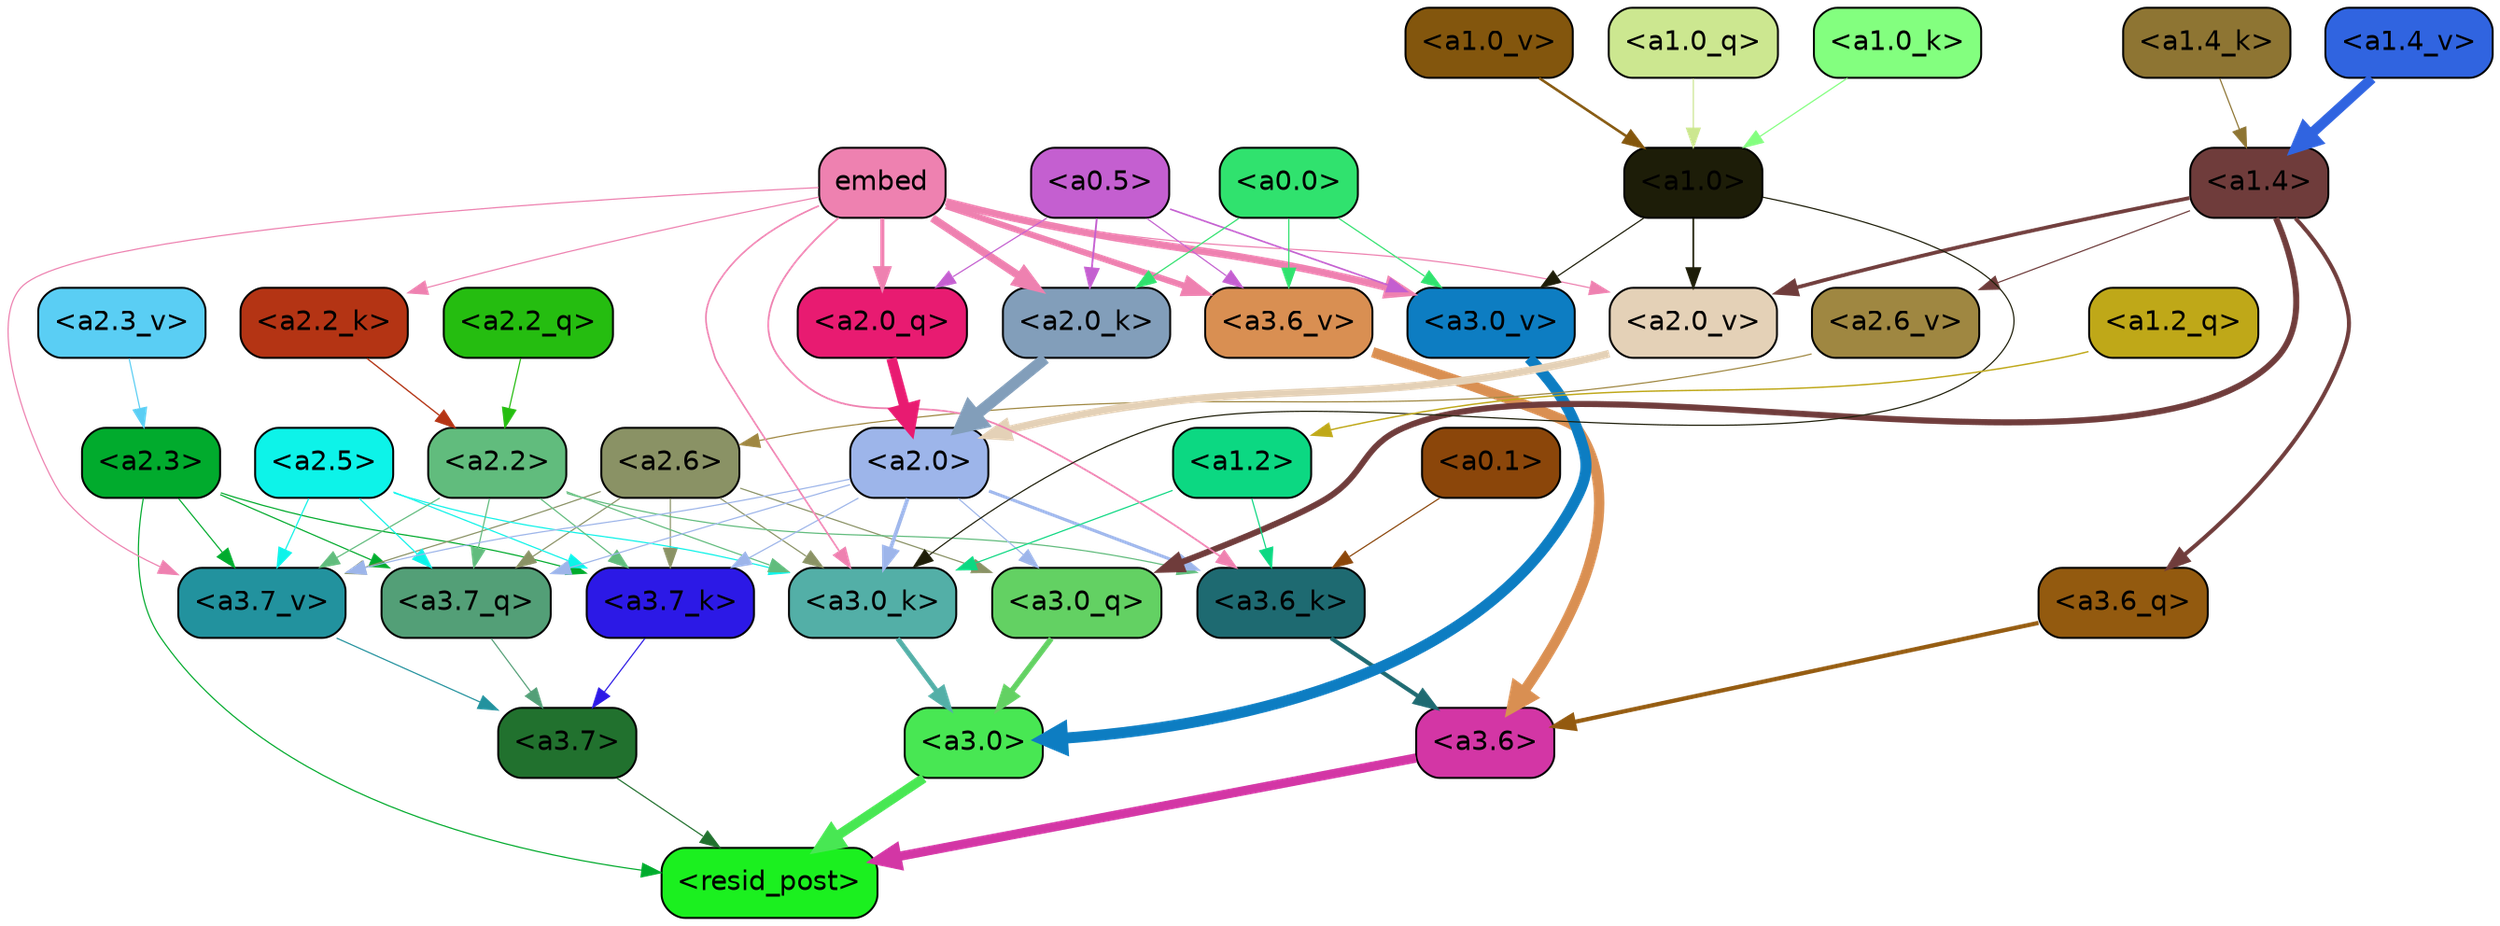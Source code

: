 strict digraph "" {
	graph [bgcolor=transparent,
		layout=dot,
		overlap=false,
		splines=true
	];
	"<a3.7>"	[color=black,
		fillcolor="#21712e",
		fontname=Helvetica,
		shape=box,
		style="filled, rounded"];
	"<resid_post>"	[color=black,
		fillcolor="#1bf01f",
		fontname=Helvetica,
		shape=box,
		style="filled, rounded"];
	"<a3.7>" -> "<resid_post>"	[color="#21712e",
		penwidth=0.6];
	"<a3.6>"	[color=black,
		fillcolor="#d336a5",
		fontname=Helvetica,
		shape=box,
		style="filled, rounded"];
	"<a3.6>" -> "<resid_post>"	[color="#d336a5",
		penwidth=4.751592040061951];
	"<a3.0>"	[color=black,
		fillcolor="#48e753",
		fontname=Helvetica,
		shape=box,
		style="filled, rounded"];
	"<a3.0>" -> "<resid_post>"	[color="#48e753",
		penwidth=4.904066681861877];
	"<a2.3>"	[color=black,
		fillcolor="#01ab2d",
		fontname=Helvetica,
		shape=box,
		style="filled, rounded"];
	"<a2.3>" -> "<resid_post>"	[color="#01ab2d",
		penwidth=0.6];
	"<a3.7_q>"	[color=black,
		fillcolor="#539f77",
		fontname=Helvetica,
		shape=box,
		style="filled, rounded"];
	"<a2.3>" -> "<a3.7_q>"	[color="#01ab2d",
		penwidth=0.6];
	"<a3.7_k>"	[color=black,
		fillcolor="#2c19e6",
		fontname=Helvetica,
		shape=box,
		style="filled, rounded"];
	"<a2.3>" -> "<a3.7_k>"	[color="#01ab2d",
		penwidth=0.6069068089127541];
	"<a3.7_v>"	[color=black,
		fillcolor="#22929e",
		fontname=Helvetica,
		shape=box,
		style="filled, rounded"];
	"<a2.3>" -> "<a3.7_v>"	[color="#01ab2d",
		penwidth=0.6];
	"<a3.7_q>" -> "<a3.7>"	[color="#539f77",
		penwidth=0.6];
	"<a3.6_q>"	[color=black,
		fillcolor="#935a0f",
		fontname=Helvetica,
		shape=box,
		style="filled, rounded"];
	"<a3.6_q>" -> "<a3.6>"	[color="#935a0f",
		penwidth=2.160832464694977];
	"<a3.0_q>"	[color=black,
		fillcolor="#63d163",
		fontname=Helvetica,
		shape=box,
		style="filled, rounded"];
	"<a3.0_q>" -> "<a3.0>"	[color="#63d163",
		penwidth=2.870753765106201];
	"<a3.7_k>" -> "<a3.7>"	[color="#2c19e6",
		penwidth=0.6];
	"<a3.6_k>"	[color=black,
		fillcolor="#1e6a71",
		fontname=Helvetica,
		shape=box,
		style="filled, rounded"];
	"<a3.6_k>" -> "<a3.6>"	[color="#1e6a71",
		penwidth=2.13908451795578];
	"<a3.0_k>"	[color=black,
		fillcolor="#53afa7",
		fontname=Helvetica,
		shape=box,
		style="filled, rounded"];
	"<a3.0_k>" -> "<a3.0>"	[color="#53afa7",
		penwidth=2.520303964614868];
	"<a3.7_v>" -> "<a3.7>"	[color="#22929e",
		penwidth=0.6];
	"<a3.6_v>"	[color=black,
		fillcolor="#d98f52",
		fontname=Helvetica,
		shape=box,
		style="filled, rounded"];
	"<a3.6_v>" -> "<a3.6>"	[color="#d98f52",
		penwidth=5.297133803367615];
	"<a3.0_v>"	[color=black,
		fillcolor="#0d7dc2",
		fontname=Helvetica,
		shape=box,
		style="filled, rounded"];
	"<a3.0_v>" -> "<a3.0>"	[color="#0d7dc2",
		penwidth=5.680712580680847];
	"<a2.6>"	[color=black,
		fillcolor="#8a9265",
		fontname=Helvetica,
		shape=box,
		style="filled, rounded"];
	"<a2.6>" -> "<a3.7_q>"	[color="#8a9265",
		penwidth=0.6];
	"<a2.6>" -> "<a3.0_q>"	[color="#8a9265",
		penwidth=0.6];
	"<a2.6>" -> "<a3.7_k>"	[color="#8a9265",
		penwidth=0.6];
	"<a2.6>" -> "<a3.0_k>"	[color="#8a9265",
		penwidth=0.6];
	"<a2.6>" -> "<a3.7_v>"	[color="#8a9265",
		penwidth=0.6];
	"<a2.5>"	[color=black,
		fillcolor="#0df3e9",
		fontname=Helvetica,
		shape=box,
		style="filled, rounded"];
	"<a2.5>" -> "<a3.7_q>"	[color="#0df3e9",
		penwidth=0.6];
	"<a2.5>" -> "<a3.7_k>"	[color="#0df3e9",
		penwidth=0.6];
	"<a2.5>" -> "<a3.0_k>"	[color="#0df3e9",
		penwidth=0.6];
	"<a2.5>" -> "<a3.7_v>"	[color="#0df3e9",
		penwidth=0.6];
	"<a2.2>"	[color=black,
		fillcolor="#61bc7d",
		fontname=Helvetica,
		shape=box,
		style="filled, rounded"];
	"<a2.2>" -> "<a3.7_q>"	[color="#61bc7d",
		penwidth=0.6];
	"<a2.2>" -> "<a3.7_k>"	[color="#61bc7d",
		penwidth=0.6];
	"<a2.2>" -> "<a3.6_k>"	[color="#61bc7d",
		penwidth=0.6];
	"<a2.2>" -> "<a3.0_k>"	[color="#61bc7d",
		penwidth=0.6];
	"<a2.2>" -> "<a3.7_v>"	[color="#61bc7d",
		penwidth=0.6];
	"<a2.0>"	[color=black,
		fillcolor="#9db5ea",
		fontname=Helvetica,
		shape=box,
		style="filled, rounded"];
	"<a2.0>" -> "<a3.7_q>"	[color="#9db5ea",
		penwidth=0.6];
	"<a2.0>" -> "<a3.0_q>"	[color="#9db5ea",
		penwidth=0.6];
	"<a2.0>" -> "<a3.7_k>"	[color="#9db5ea",
		penwidth=0.6];
	"<a2.0>" -> "<a3.6_k>"	[color="#9db5ea",
		penwidth=1.564806342124939];
	"<a2.0>" -> "<a3.0_k>"	[color="#9db5ea",
		penwidth=1.9353990852832794];
	"<a2.0>" -> "<a3.7_v>"	[color="#9db5ea",
		penwidth=0.6];
	"<a1.4>"	[color=black,
		fillcolor="#6f3c3b",
		fontname=Helvetica,
		shape=box,
		style="filled, rounded"];
	"<a1.4>" -> "<a3.6_q>"	[color="#6f3c3b",
		penwidth=2.0727532356977463];
	"<a1.4>" -> "<a3.0_q>"	[color="#6f3c3b",
		penwidth=3.1279823780059814];
	"<a2.6_v>"	[color=black,
		fillcolor="#9f8741",
		fontname=Helvetica,
		shape=box,
		style="filled, rounded"];
	"<a1.4>" -> "<a2.6_v>"	[color="#6f3c3b",
		penwidth=0.6];
	"<a2.0_v>"	[color=black,
		fillcolor="#e4d1b7",
		fontname=Helvetica,
		shape=box,
		style="filled, rounded"];
	"<a1.4>" -> "<a2.0_v>"	[color="#6f3c3b",
		penwidth=1.9170897603034973];
	"<a1.2>"	[color=black,
		fillcolor="#0cd882",
		fontname=Helvetica,
		shape=box,
		style="filled, rounded"];
	"<a1.2>" -> "<a3.6_k>"	[color="#0cd882",
		penwidth=0.6];
	"<a1.2>" -> "<a3.0_k>"	[color="#0cd882",
		penwidth=0.6];
	"<a0.1>"	[color=black,
		fillcolor="#8b460a",
		fontname=Helvetica,
		shape=box,
		style="filled, rounded"];
	"<a0.1>" -> "<a3.6_k>"	[color="#8b460a",
		penwidth=0.6];
	embed	[color=black,
		fillcolor="#ee81b0",
		fontname=Helvetica,
		shape=box,
		style="filled, rounded"];
	embed -> "<a3.6_k>"	[color="#ee81b0",
		penwidth=0.8915999233722687];
	embed -> "<a3.0_k>"	[color="#ee81b0",
		penwidth=0.832088902592659];
	embed -> "<a3.7_v>"	[color="#ee81b0",
		penwidth=0.6];
	embed -> "<a3.6_v>"	[color="#ee81b0",
		penwidth=3.1840110421180725];
	embed -> "<a3.0_v>"	[color="#ee81b0",
		penwidth=3.8132747188210487];
	"<a2.0_q>"	[color=black,
		fillcolor="#e81b71",
		fontname=Helvetica,
		shape=box,
		style="filled, rounded"];
	embed -> "<a2.0_q>"	[color="#ee81b0",
		penwidth=2.084651827812195];
	"<a2.2_k>"	[color=black,
		fillcolor="#b43414",
		fontname=Helvetica,
		shape=box,
		style="filled, rounded"];
	embed -> "<a2.2_k>"	[color="#ee81b0",
		penwidth=0.6];
	"<a2.0_k>"	[color=black,
		fillcolor="#829eba",
		fontname=Helvetica,
		shape=box,
		style="filled, rounded"];
	embed -> "<a2.0_k>"	[color="#ee81b0",
		penwidth=4.084526404738426];
	embed -> "<a2.0_v>"	[color="#ee81b0",
		penwidth=0.6];
	"<a1.0>"	[color=black,
		fillcolor="#1d1d08",
		fontname=Helvetica,
		shape=box,
		style="filled, rounded"];
	"<a1.0>" -> "<a3.0_k>"	[color="#1d1d08",
		penwidth=0.6];
	"<a1.0>" -> "<a3.0_v>"	[color="#1d1d08",
		penwidth=0.6];
	"<a1.0>" -> "<a2.0_v>"	[color="#1d1d08",
		penwidth=0.9450988052412868];
	"<a0.5>"	[color=black,
		fillcolor="#c45fd0",
		fontname=Helvetica,
		shape=box,
		style="filled, rounded"];
	"<a0.5>" -> "<a3.6_v>"	[color="#c45fd0",
		penwidth=0.6];
	"<a0.5>" -> "<a3.0_v>"	[color="#c45fd0",
		penwidth=0.8331108838319778];
	"<a0.5>" -> "<a2.0_q>"	[color="#c45fd0",
		penwidth=0.6];
	"<a0.5>" -> "<a2.0_k>"	[color="#c45fd0",
		penwidth=0.9412797391414642];
	"<a0.0>"	[color=black,
		fillcolor="#30e26e",
		fontname=Helvetica,
		shape=box,
		style="filled, rounded"];
	"<a0.0>" -> "<a3.6_v>"	[color="#30e26e",
		penwidth=0.6];
	"<a0.0>" -> "<a3.0_v>"	[color="#30e26e",
		penwidth=0.6];
	"<a0.0>" -> "<a2.0_k>"	[color="#30e26e",
		penwidth=0.6];
	"<a2.2_q>"	[color=black,
		fillcolor="#25bd10",
		fontname=Helvetica,
		shape=box,
		style="filled, rounded"];
	"<a2.2_q>" -> "<a2.2>"	[color="#25bd10",
		penwidth=0.6];
	"<a2.0_q>" -> "<a2.0>"	[color="#e81b71",
		penwidth=5.29856276512146];
	"<a2.2_k>" -> "<a2.2>"	[color="#b43414",
		penwidth=0.6722683310508728];
	"<a2.0_k>" -> "<a2.0>"	[color="#829eba",
		penwidth=5.859246134757996];
	"<a2.6_v>" -> "<a2.6>"	[color="#9f8741",
		penwidth=0.6];
	"<a2.3_v>"	[color=black,
		fillcolor="#5acef4",
		fontname=Helvetica,
		shape=box,
		style="filled, rounded"];
	"<a2.3_v>" -> "<a2.3>"	[color="#5acef4",
		penwidth=0.6];
	"<a2.0_v>" -> "<a2.0>"	[color="#e4d1b7",
		penwidth=3.9621697664260864];
	"<a1.2_q>"	[color=black,
		fillcolor="#bfa818",
		fontname=Helvetica,
		shape=box,
		style="filled, rounded"];
	"<a1.2_q>" -> "<a1.2>"	[color="#bfa818",
		penwidth=0.7185482024215162];
	"<a1.0_q>"	[color=black,
		fillcolor="#cce790",
		fontname=Helvetica,
		shape=box,
		style="filled, rounded"];
	"<a1.0_q>" -> "<a1.0>"	[color="#cce790",
		penwidth=0.6];
	"<a1.4_k>"	[color=black,
		fillcolor="#8e7533",
		fontname=Helvetica,
		shape=box,
		style="filled, rounded"];
	"<a1.4_k>" -> "<a1.4>"	[color="#8e7533",
		penwidth=0.6];
	"<a1.0_k>"	[color=black,
		fillcolor="#83ff7f",
		fontname=Helvetica,
		shape=box,
		style="filled, rounded"];
	"<a1.0_k>" -> "<a1.0>"	[color="#83ff7f",
		penwidth=0.6];
	"<a1.4_v>"	[color=black,
		fillcolor="#3064e0",
		fontname=Helvetica,
		shape=box,
		style="filled, rounded"];
	"<a1.4_v>" -> "<a1.4>"	[color="#3064e0",
		penwidth=5.280138969421387];
	"<a1.0_v>"	[color=black,
		fillcolor="#83560d",
		fontname=Helvetica,
		shape=box,
		style="filled, rounded"];
	"<a1.0_v>" -> "<a1.0>"	[color="#83560d",
		penwidth=1.318962275981903];
}
